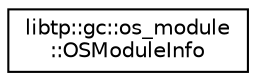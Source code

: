 digraph "Graphical Class Hierarchy"
{
 // LATEX_PDF_SIZE
  edge [fontname="Helvetica",fontsize="10",labelfontname="Helvetica",labelfontsize="10"];
  node [fontname="Helvetica",fontsize="10",shape=record];
  rankdir="LR";
  Node0 [label="libtp::gc::os_module\l::OSModuleInfo",height=0.2,width=0.4,color="black", fillcolor="white", style="filled",URL="$dc/d88/structlibtp_1_1gc_1_1os__module_1_1OSModuleInfo.html",tooltip=" "];
}
